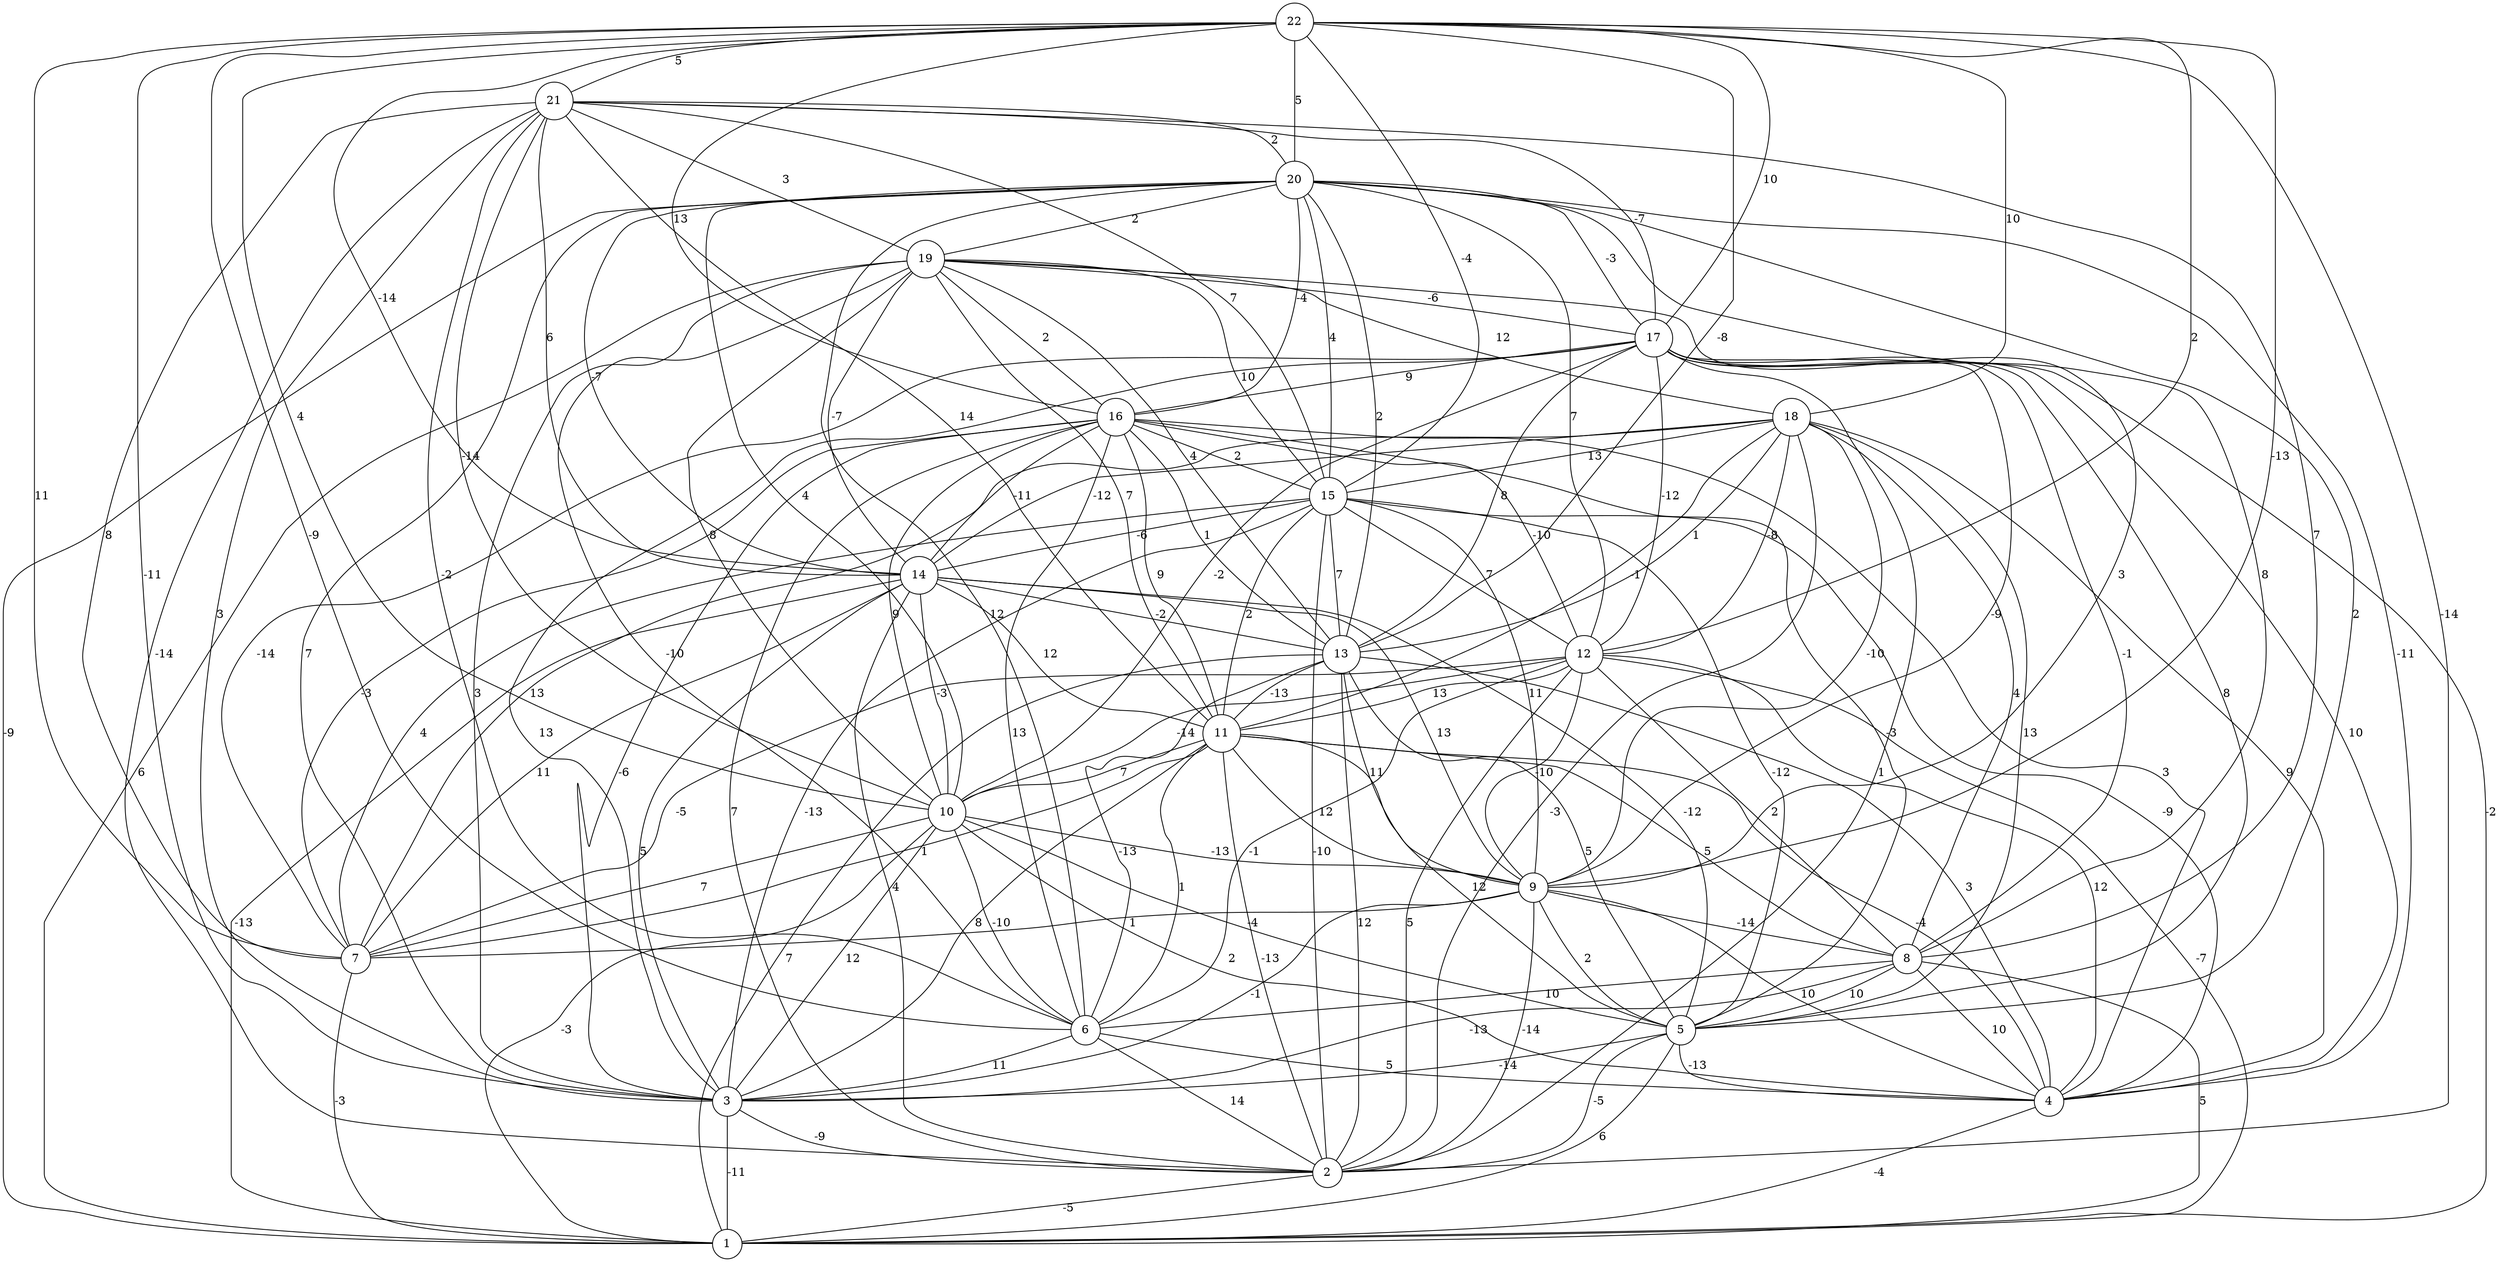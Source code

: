 graph { 
	 fontname="Helvetica,Arial,sans-serif" 
	 node [shape = circle]; 
	 22 -- 2 [label = "-14"];
	 22 -- 3 [label = "-11"];
	 22 -- 6 [label = "-9"];
	 22 -- 7 [label = "11"];
	 22 -- 9 [label = "-13"];
	 22 -- 10 [label = "4"];
	 22 -- 12 [label = "2"];
	 22 -- 13 [label = "-8"];
	 22 -- 14 [label = "-14"];
	 22 -- 15 [label = "-4"];
	 22 -- 16 [label = "13"];
	 22 -- 17 [label = "10"];
	 22 -- 18 [label = "10"];
	 22 -- 20 [label = "5"];
	 22 -- 21 [label = "5"];
	 21 -- 2 [label = "-14"];
	 21 -- 3 [label = "3"];
	 21 -- 6 [label = "-2"];
	 21 -- 7 [label = "8"];
	 21 -- 8 [label = "7"];
	 21 -- 10 [label = "-14"];
	 21 -- 11 [label = "14"];
	 21 -- 14 [label = "6"];
	 21 -- 15 [label = "7"];
	 21 -- 17 [label = "-7"];
	 21 -- 19 [label = "3"];
	 21 -- 20 [label = "2"];
	 20 -- 1 [label = "-9"];
	 20 -- 3 [label = "7"];
	 20 -- 4 [label = "-11"];
	 20 -- 5 [label = "2"];
	 20 -- 6 [label = "12"];
	 20 -- 8 [label = "8"];
	 20 -- 10 [label = "4"];
	 20 -- 12 [label = "7"];
	 20 -- 13 [label = "2"];
	 20 -- 14 [label = "-7"];
	 20 -- 15 [label = "4"];
	 20 -- 16 [label = "-4"];
	 20 -- 17 [label = "-3"];
	 20 -- 19 [label = "2"];
	 19 -- 1 [label = "6"];
	 19 -- 3 [label = "3"];
	 19 -- 6 [label = "-10"];
	 19 -- 9 [label = "3"];
	 19 -- 10 [label = "8"];
	 19 -- 11 [label = "7"];
	 19 -- 13 [label = "4"];
	 19 -- 14 [label = "-7"];
	 19 -- 15 [label = "10"];
	 19 -- 16 [label = "2"];
	 19 -- 17 [label = "-6"];
	 19 -- 18 [label = "12"];
	 18 -- 2 [label = "-3"];
	 18 -- 4 [label = "9"];
	 18 -- 5 [label = "13"];
	 18 -- 7 [label = "13"];
	 18 -- 8 [label = "4"];
	 18 -- 9 [label = "-10"];
	 18 -- 11 [label = "-1"];
	 18 -- 12 [label = "-8"];
	 18 -- 13 [label = "1"];
	 18 -- 14 [label = "-12"];
	 18 -- 15 [label = "13"];
	 17 -- 1 [label = "-2"];
	 17 -- 2 [label = "1"];
	 17 -- 3 [label = "13"];
	 17 -- 4 [label = "10"];
	 17 -- 5 [label = "8"];
	 17 -- 7 [label = "-14"];
	 17 -- 8 [label = "-1"];
	 17 -- 9 [label = "-9"];
	 17 -- 10 [label = "-2"];
	 17 -- 12 [label = "-12"];
	 17 -- 13 [label = "8"];
	 17 -- 16 [label = "9"];
	 16 -- 2 [label = "7"];
	 16 -- 3 [label = "-6"];
	 16 -- 4 [label = "3"];
	 16 -- 5 [label = "-3"];
	 16 -- 6 [label = "13"];
	 16 -- 7 [label = "-3"];
	 16 -- 10 [label = "9"];
	 16 -- 11 [label = "9"];
	 16 -- 12 [label = "-10"];
	 16 -- 13 [label = "1"];
	 16 -- 14 [label = "-11"];
	 16 -- 15 [label = "2"];
	 15 -- 2 [label = "-10"];
	 15 -- 3 [label = "-13"];
	 15 -- 4 [label = "-9"];
	 15 -- 5 [label = "-12"];
	 15 -- 7 [label = "4"];
	 15 -- 9 [label = "11"];
	 15 -- 11 [label = "2"];
	 15 -- 12 [label = "7"];
	 15 -- 13 [label = "7"];
	 15 -- 14 [label = "-6"];
	 14 -- 1 [label = "-13"];
	 14 -- 2 [label = "4"];
	 14 -- 3 [label = "5"];
	 14 -- 5 [label = "-12"];
	 14 -- 7 [label = "11"];
	 14 -- 9 [label = "13"];
	 14 -- 10 [label = "-3"];
	 14 -- 11 [label = "12"];
	 14 -- 13 [label = "-2"];
	 13 -- 1 [label = "7"];
	 13 -- 2 [label = "12"];
	 13 -- 4 [label = "3"];
	 13 -- 5 [label = "5"];
	 13 -- 6 [label = "-13"];
	 13 -- 9 [label = "11"];
	 13 -- 11 [label = "-13"];
	 12 -- 1 [label = "-7"];
	 12 -- 2 [label = "5"];
	 12 -- 4 [label = "12"];
	 12 -- 6 [label = "-1"];
	 12 -- 7 [label = "-5"];
	 12 -- 8 [label = "2"];
	 12 -- 9 [label = "-10"];
	 12 -- 10 [label = "-14"];
	 12 -- 11 [label = "13"];
	 11 -- 2 [label = "-13"];
	 11 -- 3 [label = "8"];
	 11 -- 4 [label = "-4"];
	 11 -- 5 [label = "12"];
	 11 -- 6 [label = "1"];
	 11 -- 7 [label = "1"];
	 11 -- 8 [label = "5"];
	 11 -- 9 [label = "12"];
	 11 -- 10 [label = "7"];
	 10 -- 1 [label = "-3"];
	 10 -- 3 [label = "12"];
	 10 -- 4 [label = "2"];
	 10 -- 5 [label = "-4"];
	 10 -- 6 [label = "-10"];
	 10 -- 7 [label = "7"];
	 10 -- 9 [label = "-13"];
	 9 -- 2 [label = "-14"];
	 9 -- 3 [label = "-1"];
	 9 -- 4 [label = "10"];
	 9 -- 5 [label = "2"];
	 9 -- 7 [label = "1"];
	 9 -- 8 [label = "-14"];
	 8 -- 1 [label = "5"];
	 8 -- 3 [label = "-13"];
	 8 -- 4 [label = "10"];
	 8 -- 5 [label = "10"];
	 8 -- 6 [label = "10"];
	 7 -- 1 [label = "-3"];
	 6 -- 2 [label = "14"];
	 6 -- 3 [label = "11"];
	 6 -- 4 [label = "5"];
	 5 -- 1 [label = "6"];
	 5 -- 2 [label = "-5"];
	 5 -- 3 [label = "-14"];
	 5 -- 4 [label = "-13"];
	 4 -- 1 [label = "-4"];
	 3 -- 1 [label = "-11"];
	 3 -- 2 [label = "-9"];
	 2 -- 1 [label = "-5"];
	 1;
	 2;
	 3;
	 4;
	 5;
	 6;
	 7;
	 8;
	 9;
	 10;
	 11;
	 12;
	 13;
	 14;
	 15;
	 16;
	 17;
	 18;
	 19;
	 20;
	 21;
	 22;
}
